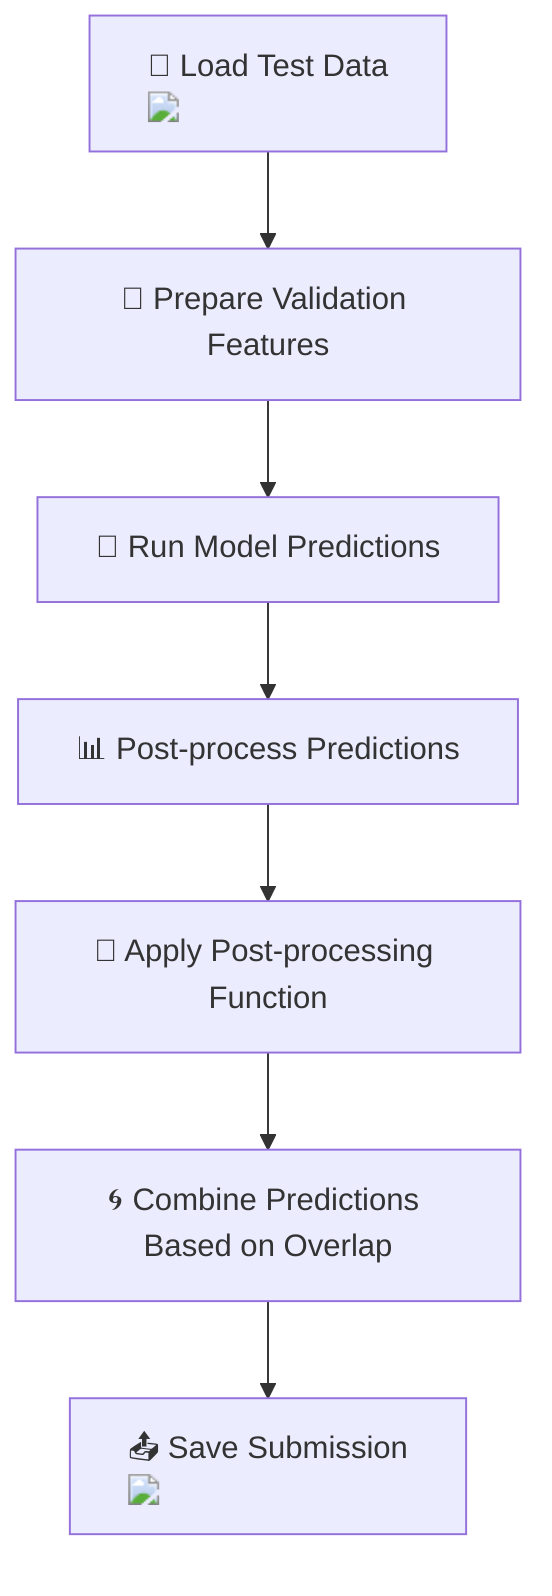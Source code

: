 graph TD
    A["📂 Load Test Data <img src='file.svg' />"] --> B["🔄 Prepare Validation Features"]
    B --> C["🧠 Run Model Predictions"]
    C --> D["📊 Post-process Predictions"]
    D --> E["📝 Apply Post-processing Function"]
    E --> F["🌀 Combine Predictions Based on Overlap"]
    F --> G["📤 Save Submission <img src='file.svg' />"]